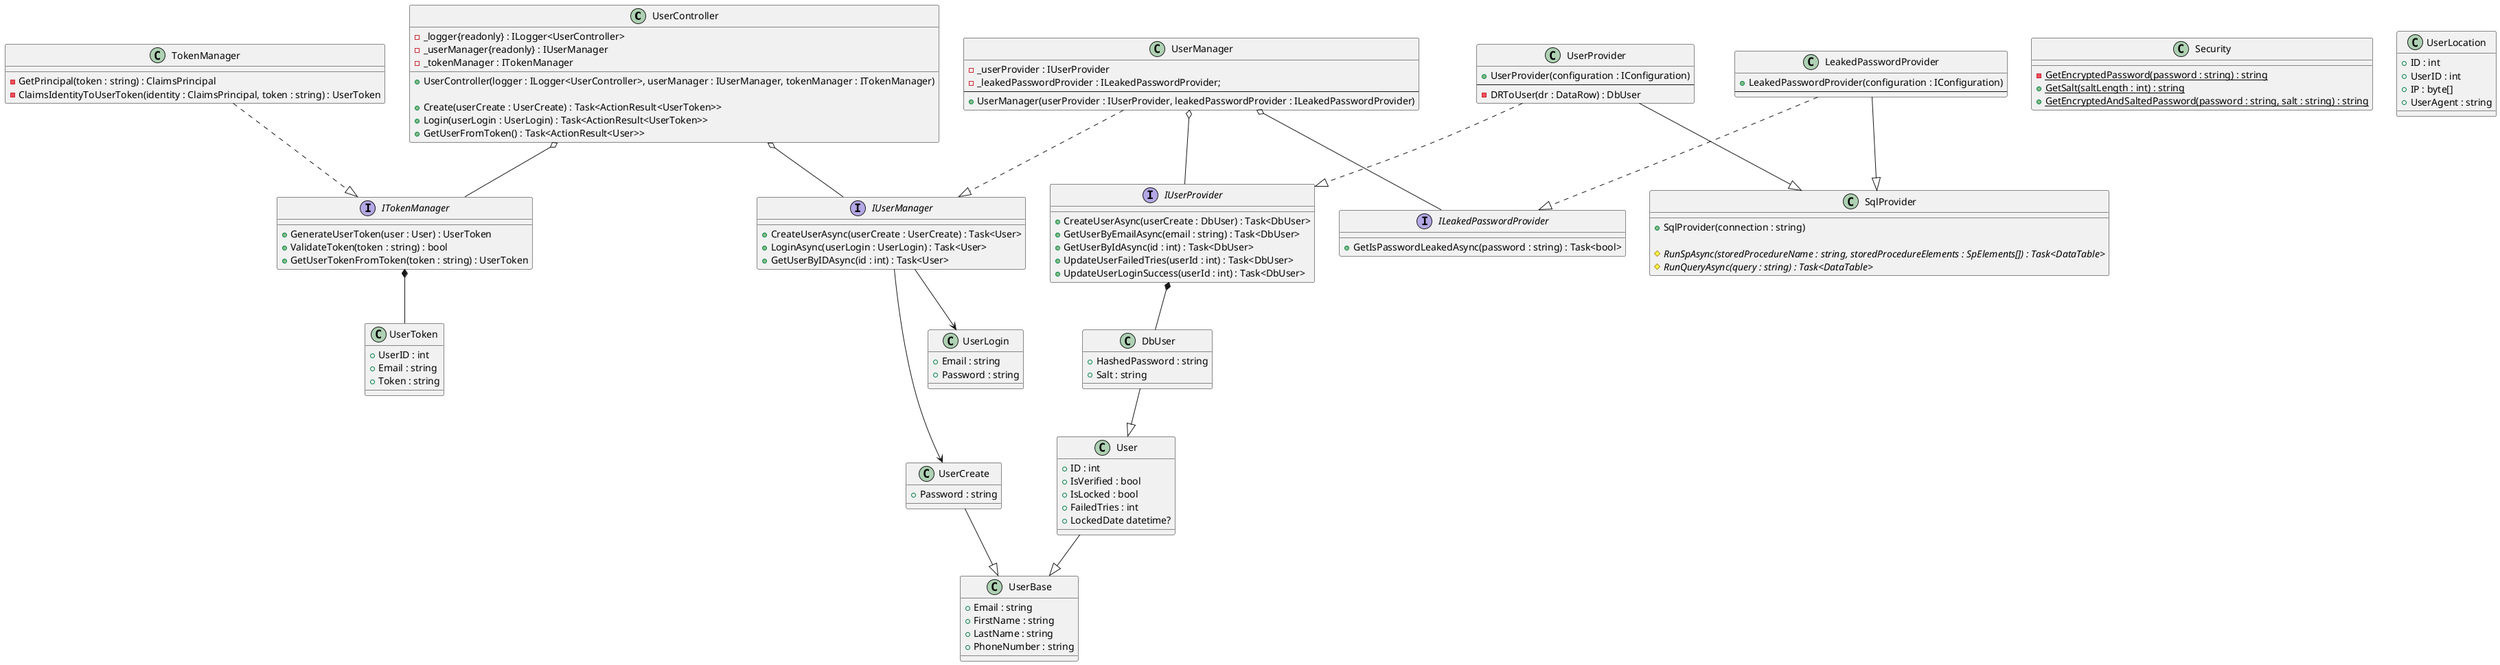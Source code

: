@startuml API class diagram


top to bottom direction

'Controllers'

class UserController{
    -_logger{readonly} : ILogger<UserController>
    -_userManager{readonly} : IUserManager
    -_tokenManager : ITokenManager
    +UserController(logger : ILogger<UserController>, userManager : IUserManager, tokenManager : ITokenManager)
    
    +Create(userCreate : UserCreate) : Task<ActionResult<UserToken>>
    +Login(userLogin : UserLogin) : Task<ActionResult<UserToken>>
    +GetUserFromToken() : Task<ActionResult<User>>
}

'Controllers mappings' 

UserController o-- IUserManager
UserController o-- ITokenManager

'Managers'

interface IUserManager{
    +CreateUserAsync(userCreate : UserCreate) : Task<User>
    +LoginAsync(userLogin : UserLogin) : Task<User>
    +GetUserByIDAsync(id : int) : Task<User>
}

interface ITokenManager{
    +GenerateUserToken(user : User) : UserToken
    +ValidateToken(token : string) : bool
    +GetUserTokenFromToken(token : string) : UserToken
}

class TokenManager{
    -GetPrincipal(token : string) : ClaimsPrincipal
    -ClaimsIdentityToUserToken(identity : ClaimsPrincipal, token : string) : UserToken
}

class UserManager{
    -_userProvider : IUserProvider
    -_leakedPasswordProvider : ILeakedPasswordProvider;
    --
    +UserManager(userProvider : IUserProvider, leakedPasswordProvider : ILeakedPasswordProvider)
}

'Managers mappings'

IUserManager --> UserCreate
IUserManager --> UserLogin
UserManager .-|> IUserManager

UserManager o-- IUserProvider
UserManager o-- ILeakedPasswordProvider

TokenManager .-|> ITokenManager
ITokenManager *-- UserToken


'Providers'

interface IUserProvider{
    +CreateUserAsync(userCreate : DbUser) : Task<DbUser>
    +GetUserByEmailAsync(email : string) : Task<DbUser>
    +GetUserByIdAsync(id : int) : Task<DbUser>
    +UpdateUserFailedTries(userId : int) : Task<DbUser>
    +UpdateUserLoginSuccess(userId : int) : Task<DbUser>
}

interface ILeakedPasswordProvider {
    +GetIsPasswordLeakedAsync(password : string) : Task<bool>
}

class SqlProvider {
    +SqlProvider(connection : string)

    {abstract}#RunSpAsync(storedProcedureName : string, storedProcedureElements : SpElements[]) : Task<DataTable>
    {abstract}#RunQueryAsync(query : string) : Task<DataTable>
}

class LeakedPasswordProvider {
    +LeakedPasswordProvider(configuration : IConfiguration)
    --
}

class UserProvider {
    +UserProvider(configuration : IConfiguration)
    --
    -DRToUser(dr : DataRow) : DbUser
}



'Providers mappings'

IUserProvider *-- DbUser

LeakedPasswordProvider .-|> ILeakedPasswordProvider
LeakedPasswordProvider --|> SqlProvider

UserProvider .-|> IUserProvider
UserProvider --|> SqlProvider

'Utility'

class Security{
    {static}-GetEncryptedPassword(password : string) : string
    {static}+GetSalt(saltLength : int) : string
    {static}+GetEncryptedAndSaltedPassword(password : string, salt : string) : string
}


'Users mappings'

User --|> UserBase
UserCreate --|> UserBase

DbUser --|> User

'User models' 

class UserToken{
    +UserID : int
    +Email : string
    +Token : string
}

class User{
    +ID : int 
    +IsVerified : bool
    +IsLocked : bool
    +FailedTries : int
    +LockedDate datetime?
}

class DbUser{
    +HashedPassword : string
    +Salt : string
}

class UserCreate {
    +Password : string
}

class UserBase{
    +Email : string
    +FirstName : string
    +LastName : string
    +PhoneNumber : string
}


class UserLogin{
    +Email : string
    +Password : string 
}

class UserLocation{
    +ID : int
    +UserID : int
    +IP : byte[]
    +UserAgent : string
}


@enduml